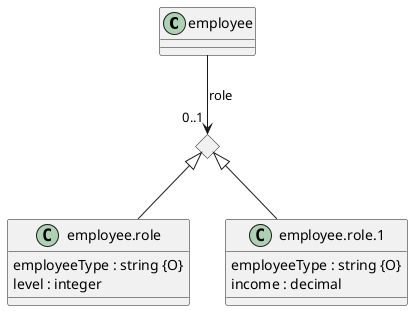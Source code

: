@startuml
set namespaceSeparator none

class "employee" {
}

diamond anon

"employee" --> "0..1" anon: role



class "employee.role" {
  employeeType : string {O}
  level : integer
}



class "employee.role.1" {
  employeeType : string {O}
  income : decimal
}

anon <|-- "employee.role"

anon <|-- "employee.role.1"

@enduml